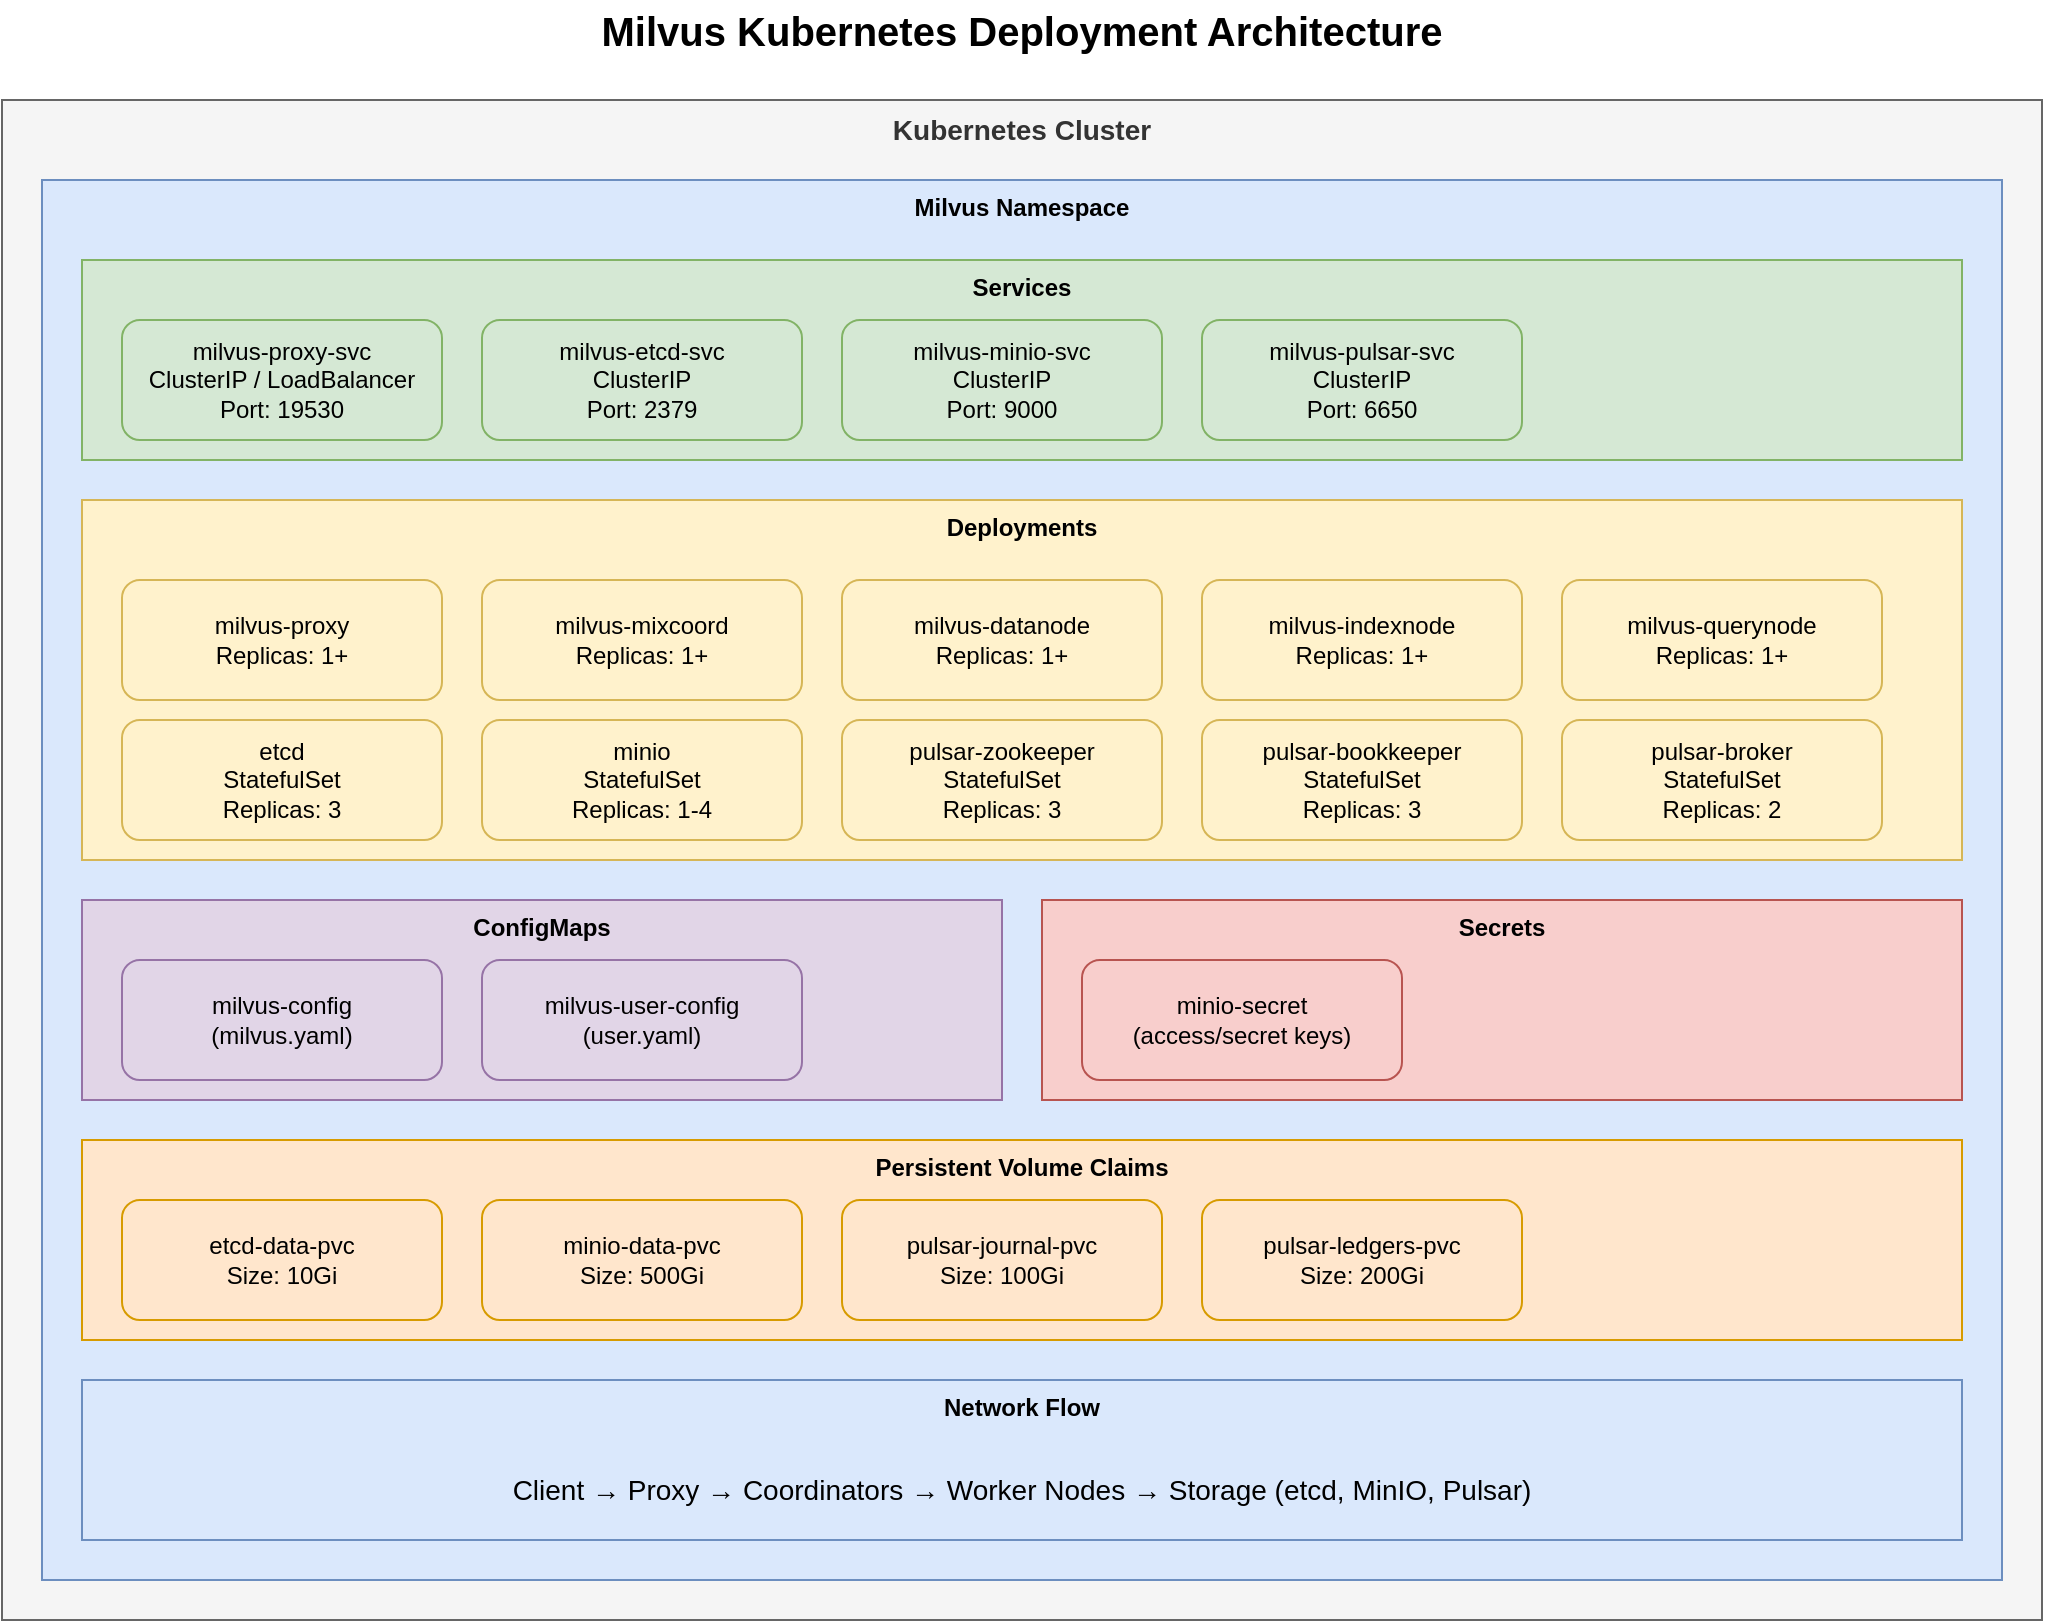 <mxfile version="21.0.10" type="device"><diagram id="milvus-k8s-architecture" name="Milvus Kubernetes Architecture"><mxGraphModel dx="1422" dy="762" grid="1" gridSize="10" guides="1" tooltips="1" connect="1" arrows="1" fold="1" page="1" pageScale="1" pageWidth="1100" pageHeight="850" math="0" shadow="0"><root><mxCell id="0"/><mxCell id="1" parent="0"/><mxCell id="2" value="Milvus Kubernetes Deployment Architecture" style="text;html=1;strokeColor=none;fillColor=none;align=center;verticalAlign=middle;whiteSpace=wrap;rounded=0;fontSize=20;fontStyle=1" vertex="1" parent="1"><mxGeometry x="300" y="20" width="500" height="30" as="geometry"/></mxCell><mxCell id="3" value="Kubernetes Cluster" style="rounded=0;whiteSpace=wrap;html=1;fillColor=#f5f5f5;strokeColor=#666666;fontColor=#333333;verticalAlign=top;fontStyle=1;fontSize=14;" vertex="1" parent="1"><mxGeometry x="40" y="70" width="1020" height="760" as="geometry"/></mxCell><mxCell id="4" value="Milvus Namespace" style="rounded=0;whiteSpace=wrap;html=1;fillColor=#dae8fc;strokeColor=#6c8ebf;verticalAlign=top;fontStyle=1" vertex="1" parent="1"><mxGeometry x="60" y="110" width="980" height="700" as="geometry"/></mxCell><mxCell id="5" value="Services" style="rounded=0;whiteSpace=wrap;html=1;fillColor=#d5e8d4;strokeColor=#82b366;verticalAlign=top;fontStyle=1" vertex="1" parent="1"><mxGeometry x="80" y="150" width="940" height="100" as="geometry"/></mxCell><mxCell id="6" value="milvus-proxy-svc&#xa;ClusterIP / LoadBalancer&#xa;Port: 19530" style="rounded=1;whiteSpace=wrap;html=1;fillColor=#d5e8d4;strokeColor=#82b366;" vertex="1" parent="1"><mxGeometry x="100" y="180" width="160" height="60" as="geometry"/></mxCell><mxCell id="7" value="milvus-etcd-svc&#xa;ClusterIP&#xa;Port: 2379" style="rounded=1;whiteSpace=wrap;html=1;fillColor=#d5e8d4;strokeColor=#82b366;" vertex="1" parent="1"><mxGeometry x="280" y="180" width="160" height="60" as="geometry"/></mxCell><mxCell id="8" value="milvus-minio-svc&#xa;ClusterIP&#xa;Port: 9000" style="rounded=1;whiteSpace=wrap;html=1;fillColor=#d5e8d4;strokeColor=#82b366;" vertex="1" parent="1"><mxGeometry x="460" y="180" width="160" height="60" as="geometry"/></mxCell><mxCell id="9" value="milvus-pulsar-svc&#xa;ClusterIP&#xa;Port: 6650" style="rounded=1;whiteSpace=wrap;html=1;fillColor=#d5e8d4;strokeColor=#82b366;" vertex="1" parent="1"><mxGeometry x="640" y="180" width="160" height="60" as="geometry"/></mxCell><mxCell id="11" value="Deployments" style="rounded=0;whiteSpace=wrap;html=1;fillColor=#fff2cc;strokeColor=#d6b656;verticalAlign=top;fontStyle=1" vertex="1" parent="1"><mxGeometry x="80" y="270" width="940" height="180" as="geometry"/></mxCell><mxCell id="12" value="milvus-proxy&#xa;Replicas: 1+" style="rounded=1;whiteSpace=wrap;html=1;fillColor=#fff2cc;strokeColor=#d6b656;" vertex="1" parent="1"><mxGeometry x="100" y="310" width="160" height="60" as="geometry"/></mxCell><mxCell id="13" value="milvus-mixcoord&#xa;Replicas: 1+" style="rounded=1;whiteSpace=wrap;html=1;fillColor=#fff2cc;strokeColor=#d6b656;" vertex="1" parent="1"><mxGeometry x="280" y="310" width="160" height="60" as="geometry"/></mxCell><mxCell id="14" value="milvus-datanode&#xa;Replicas: 1+" style="rounded=1;whiteSpace=wrap;html=1;fillColor=#fff2cc;strokeColor=#d6b656;" vertex="1" parent="1"><mxGeometry x="460" y="310" width="160" height="60" as="geometry"/></mxCell><mxCell id="15" value="milvus-indexnode&#xa;Replicas: 1+" style="rounded=1;whiteSpace=wrap;html=1;fillColor=#fff2cc;strokeColor=#d6b656;" vertex="1" parent="1"><mxGeometry x="640" y="310" width="160" height="60" as="geometry"/></mxCell><mxCell id="16" value="milvus-querynode&#xa;Replicas: 1+" style="rounded=1;whiteSpace=wrap;html=1;fillColor=#fff2cc;strokeColor=#d6b656;" vertex="1" parent="1"><mxGeometry x="820" y="310" width="160" height="60" as="geometry"/></mxCell><mxCell id="17" value="etcd&#xa;StatefulSet&#xa;Replicas: 3" style="rounded=1;whiteSpace=wrap;html=1;fillColor=#fff2cc;strokeColor=#d6b656;" vertex="1" parent="1"><mxGeometry x="100" y="380" width="160" height="60" as="geometry"/></mxCell><mxCell id="18" value="minio&#xa;StatefulSet&#xa;Replicas: 1-4" style="rounded=1;whiteSpace=wrap;html=1;fillColor=#fff2cc;strokeColor=#d6b656;" vertex="1" parent="1"><mxGeometry x="280" y="380" width="160" height="60" as="geometry"/></mxCell><mxCell id="19" value="pulsar-zookeeper&#xa;StatefulSet&#xa;Replicas: 3" style="rounded=1;whiteSpace=wrap;html=1;fillColor=#fff2cc;strokeColor=#d6b656;" vertex="1" parent="1"><mxGeometry x="460" y="380" width="160" height="60" as="geometry"/></mxCell><mxCell id="20" value="pulsar-bookkeeper&#xa;StatefulSet&#xa;Replicas: 3" style="rounded=1;whiteSpace=wrap;html=1;fillColor=#fff2cc;strokeColor=#d6b656;" vertex="1" parent="1"><mxGeometry x="640" y="380" width="160" height="60" as="geometry"/></mxCell><mxCell id="21" value="pulsar-broker&#xa;StatefulSet&#xa;Replicas: 2" style="rounded=1;whiteSpace=wrap;html=1;fillColor=#fff2cc;strokeColor=#d6b656;" vertex="1" parent="1"><mxGeometry x="820" y="380" width="160" height="60" as="geometry"/></mxCell><mxCell id="22" value="ConfigMaps" style="rounded=0;whiteSpace=wrap;html=1;fillColor=#e1d5e7;strokeColor=#9673a6;verticalAlign=top;fontStyle=1" vertex="1" parent="1"><mxGeometry x="80" y="470" width="460" height="100" as="geometry"/></mxCell><mxCell id="23" value="milvus-config&#xa;(milvus.yaml)" style="rounded=1;whiteSpace=wrap;html=1;fillColor=#e1d5e7;strokeColor=#9673a6;" vertex="1" parent="1"><mxGeometry x="100" y="500" width="160" height="60" as="geometry"/></mxCell><mxCell id="24" value="milvus-user-config&#xa;(user.yaml)" style="rounded=1;whiteSpace=wrap;html=1;fillColor=#e1d5e7;strokeColor=#9673a6;" vertex="1" parent="1"><mxGeometry x="280" y="500" width="160" height="60" as="geometry"/></mxCell><mxCell id="25" value="Secrets" style="rounded=0;whiteSpace=wrap;html=1;fillColor=#f8cecc;strokeColor=#b85450;verticalAlign=top;fontStyle=1" vertex="1" parent="1"><mxGeometry x="560" y="470" width="460" height="100" as="geometry"/></mxCell><mxCell id="26" value="minio-secret&#xa;(access/secret keys)" style="rounded=1;whiteSpace=wrap;html=1;fillColor=#f8cecc;strokeColor=#b85450;" vertex="1" parent="1"><mxGeometry x="580" y="500" width="160" height="60" as="geometry"/></mxCell><mxCell id="28" value="Persistent Volume Claims" style="rounded=0;whiteSpace=wrap;html=1;fillColor=#ffe6cc;strokeColor=#d79b00;verticalAlign=top;fontStyle=1" vertex="1" parent="1"><mxGeometry x="80" y="590" width="940" height="100" as="geometry"/></mxCell><mxCell id="29" value="etcd-data-pvc&#xa;Size: 10Gi" style="rounded=1;whiteSpace=wrap;html=1;fillColor=#ffe6cc;strokeColor=#d79b00;" vertex="1" parent="1"><mxGeometry x="100" y="620" width="160" height="60" as="geometry"/></mxCell><mxCell id="30" value="minio-data-pvc&#xa;Size: 500Gi" style="rounded=1;whiteSpace=wrap;html=1;fillColor=#ffe6cc;strokeColor=#d79b00;" vertex="1" parent="1"><mxGeometry x="280" y="620" width="160" height="60" as="geometry"/></mxCell><mxCell id="31" value="pulsar-journal-pvc&#xa;Size: 100Gi" style="rounded=1;whiteSpace=wrap;html=1;fillColor=#ffe6cc;strokeColor=#d79b00;" vertex="1" parent="1"><mxGeometry x="460" y="620" width="160" height="60" as="geometry"/></mxCell><mxCell id="32" value="pulsar-ledgers-pvc&#xa;Size: 200Gi" style="rounded=1;whiteSpace=wrap;html=1;fillColor=#ffe6cc;strokeColor=#d79b00;" vertex="1" parent="1"><mxGeometry x="640" y="620" width="160" height="60" as="geometry"/></mxCell><mxCell id="34" value="Network Flow" style="rounded=0;whiteSpace=wrap;html=1;fillColor=#dae8fc;strokeColor=#6c8ebf;verticalAlign=top;fontStyle=1" vertex="1" parent="1"><mxGeometry x="80" y="710" width="940" height="80" as="geometry"/></mxCell><mxCell id="35" value="Client → Proxy → Coordinators → Worker Nodes → Storage (etcd, MinIO, Pulsar)" style="text;html=1;strokeColor=none;fillColor=none;align=center;verticalAlign=middle;whiteSpace=wrap;rounded=0;fontSize=14;" vertex="1" parent="1"><mxGeometry x="100" y="750" width="900" height="30" as="geometry"/></mxCell></root></mxGraphModel></diagram></mxfile>
